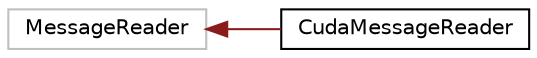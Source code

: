 digraph "Graphical Class Hierarchy"
{
 // LATEX_PDF_SIZE
  edge [fontname="Helvetica",fontsize="10",labelfontname="Helvetica",labelfontsize="10"];
  node [fontname="Helvetica",fontsize="10",shape=record];
  rankdir="LR";
  Node138 [label="MessageReader",height=0.2,width=0.4,color="grey75", fillcolor="white", style="filled",tooltip=" "];
  Node138 -> Node0 [dir="back",color="firebrick4",fontsize="10",style="solid",fontname="Helvetica"];
  Node0 [label="CudaMessageReader",height=0.2,width=0.4,color="black", fillcolor="white", style="filled",URL="$classCudaMessageReader.html",tooltip=" "];
}
